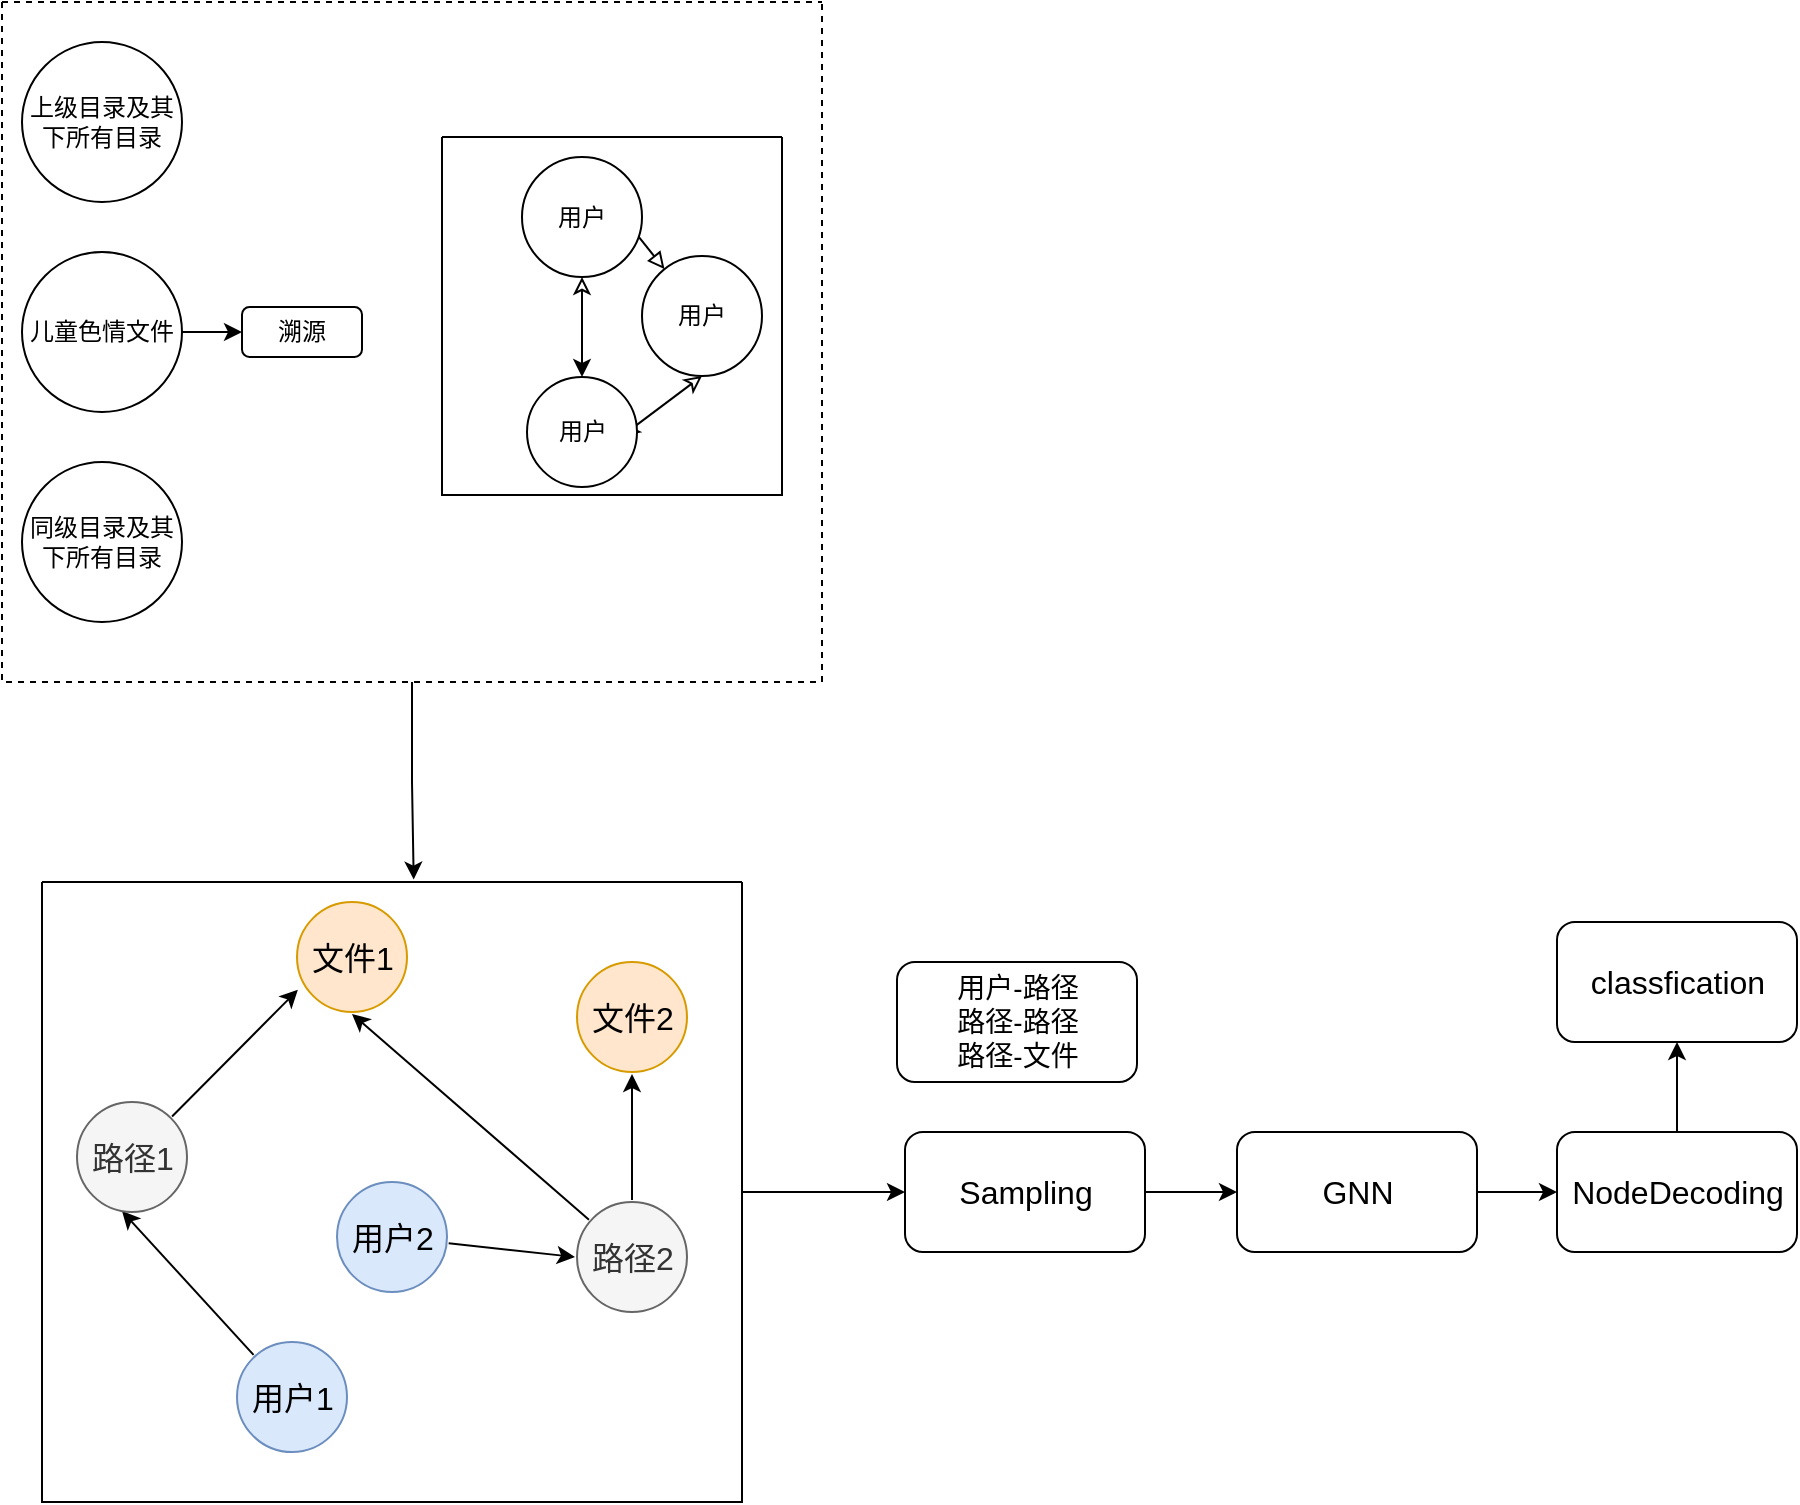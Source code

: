 <mxfile version="21.1.5" type="github">
  <diagram name="第 1 页" id="0jJtAeKh6F2pnRWyd7BW">
    <mxGraphModel dx="2926" dy="1956" grid="1" gridSize="10" guides="1" tooltips="1" connect="1" arrows="1" fold="1" page="1" pageScale="1" pageWidth="827" pageHeight="1169" math="0" shadow="0">
      <root>
        <mxCell id="0" />
        <mxCell id="1" parent="0" />
        <mxCell id="DMLcDICv1TklfwuALCX9-1" value="文件1" style="ellipse;whiteSpace=wrap;html=1;aspect=fixed;fillColor=#ffe6cc;strokeColor=#d79b00;fontSize=16;perimeterSpacing=1;" parent="1" vertex="1">
          <mxGeometry x="-712.5" y="390" width="55" height="55" as="geometry" />
        </mxCell>
        <mxCell id="DMLcDICv1TklfwuALCX9-5" style="rounded=0;orthogonalLoop=1;jettySize=auto;html=1;entryX=0.5;entryY=1;entryDx=0;entryDy=0;fontSize=16;" parent="1" source="DMLcDICv1TklfwuALCX9-2" target="DMLcDICv1TklfwuALCX9-1" edge="1">
          <mxGeometry relative="1" as="geometry" />
        </mxCell>
        <mxCell id="DMLcDICv1TklfwuALCX9-6" style="rounded=0;orthogonalLoop=1;jettySize=auto;html=1;fontSize=16;" parent="1" source="DMLcDICv1TklfwuALCX9-2" target="DMLcDICv1TklfwuALCX9-3" edge="1">
          <mxGeometry relative="1" as="geometry" />
        </mxCell>
        <mxCell id="DMLcDICv1TklfwuALCX9-2" value="路径2" style="ellipse;whiteSpace=wrap;html=1;aspect=fixed;fillColor=#f5f5f5;fontColor=#333333;strokeColor=#666666;fontSize=16;perimeterSpacing=1;" parent="1" vertex="1">
          <mxGeometry x="-572.5" y="540" width="55" height="55" as="geometry" />
        </mxCell>
        <mxCell id="DMLcDICv1TklfwuALCX9-3" value="文件2" style="ellipse;whiteSpace=wrap;html=1;aspect=fixed;fillColor=#ffe6cc;strokeColor=#d79b00;fontSize=16;perimeterSpacing=1;" parent="1" vertex="1">
          <mxGeometry x="-572.5" y="420" width="55" height="55" as="geometry" />
        </mxCell>
        <mxCell id="DMLcDICv1TklfwuALCX9-7" style="rounded=0;orthogonalLoop=1;jettySize=auto;html=1;entryX=0;entryY=0.5;entryDx=0;entryDy=0;fontSize=16;" parent="1" source="DMLcDICv1TklfwuALCX9-4" target="DMLcDICv1TklfwuALCX9-2" edge="1">
          <mxGeometry relative="1" as="geometry" />
        </mxCell>
        <mxCell id="DMLcDICv1TklfwuALCX9-4" value="用户2" style="ellipse;whiteSpace=wrap;html=1;aspect=fixed;fillColor=#dae8fc;strokeColor=#6c8ebf;fontSize=16;perimeterSpacing=1;" parent="1" vertex="1">
          <mxGeometry x="-692.5" y="530" width="55" height="55" as="geometry" />
        </mxCell>
        <mxCell id="DMLcDICv1TklfwuALCX9-9" style="rounded=0;orthogonalLoop=1;jettySize=auto;html=1;entryX=0.413;entryY=0.975;entryDx=0;entryDy=0;entryPerimeter=0;fontSize=16;" parent="1" source="DMLcDICv1TklfwuALCX9-8" target="DMLcDICv1TklfwuALCX9-10" edge="1">
          <mxGeometry relative="1" as="geometry" />
        </mxCell>
        <mxCell id="DMLcDICv1TklfwuALCX9-8" value="用户1" style="ellipse;whiteSpace=wrap;html=1;aspect=fixed;fillColor=#dae8fc;strokeColor=#6c8ebf;fontSize=16;perimeterSpacing=1;" parent="1" vertex="1">
          <mxGeometry x="-742.5" y="610" width="55" height="55" as="geometry" />
        </mxCell>
        <mxCell id="DMLcDICv1TklfwuALCX9-11" style="rounded=0;orthogonalLoop=1;jettySize=auto;html=1;entryX=0.025;entryY=0.788;entryDx=0;entryDy=0;entryPerimeter=0;fontSize=16;" parent="1" source="DMLcDICv1TklfwuALCX9-10" target="DMLcDICv1TklfwuALCX9-1" edge="1">
          <mxGeometry relative="1" as="geometry" />
        </mxCell>
        <mxCell id="DMLcDICv1TklfwuALCX9-10" value="路径1" style="ellipse;whiteSpace=wrap;html=1;aspect=fixed;fillColor=#f5f5f5;fontColor=#333333;strokeColor=#666666;fontSize=16;perimeterSpacing=1;" parent="1" vertex="1">
          <mxGeometry x="-822.5" y="490" width="55" height="55" as="geometry" />
        </mxCell>
        <mxCell id="DMLcDICv1TklfwuALCX9-16" style="edgeStyle=orthogonalEdgeStyle;rounded=0;orthogonalLoop=1;jettySize=auto;html=1;" parent="1" source="DMLcDICv1TklfwuALCX9-12" target="DMLcDICv1TklfwuALCX9-15" edge="1">
          <mxGeometry relative="1" as="geometry" />
        </mxCell>
        <mxCell id="DMLcDICv1TklfwuALCX9-12" value="Sampling" style="rounded=1;whiteSpace=wrap;html=1;fontSize=16;" parent="1" vertex="1">
          <mxGeometry x="-408.5" y="505" width="120" height="60" as="geometry" />
        </mxCell>
        <mxCell id="DMLcDICv1TklfwuALCX9-14" style="edgeStyle=orthogonalEdgeStyle;rounded=0;orthogonalLoop=1;jettySize=auto;html=1;" parent="1" source="DMLcDICv1TklfwuALCX9-13" target="DMLcDICv1TklfwuALCX9-12" edge="1">
          <mxGeometry relative="1" as="geometry" />
        </mxCell>
        <mxCell id="DMLcDICv1TklfwuALCX9-13" value="" style="swimlane;startSize=0;" parent="1" vertex="1">
          <mxGeometry x="-840" y="380" width="350" height="310" as="geometry" />
        </mxCell>
        <mxCell id="DMLcDICv1TklfwuALCX9-19" value="" style="edgeStyle=orthogonalEdgeStyle;rounded=0;orthogonalLoop=1;jettySize=auto;html=1;" parent="1" source="DMLcDICv1TklfwuALCX9-15" target="DMLcDICv1TklfwuALCX9-17" edge="1">
          <mxGeometry relative="1" as="geometry" />
        </mxCell>
        <mxCell id="DMLcDICv1TklfwuALCX9-15" value="GNN" style="rounded=1;whiteSpace=wrap;html=1;fontSize=16;" parent="1" vertex="1">
          <mxGeometry x="-242.5" y="505" width="120" height="60" as="geometry" />
        </mxCell>
        <mxCell id="DMLcDICv1TklfwuALCX9-20" value="" style="edgeStyle=orthogonalEdgeStyle;rounded=0;orthogonalLoop=1;jettySize=auto;html=1;" parent="1" source="DMLcDICv1TklfwuALCX9-17" target="DMLcDICv1TklfwuALCX9-18" edge="1">
          <mxGeometry relative="1" as="geometry" />
        </mxCell>
        <mxCell id="DMLcDICv1TklfwuALCX9-17" value="NodeDecoding" style="rounded=1;whiteSpace=wrap;html=1;fontSize=16;" parent="1" vertex="1">
          <mxGeometry x="-82.5" y="505" width="120" height="60" as="geometry" />
        </mxCell>
        <mxCell id="DMLcDICv1TklfwuALCX9-18" value="classfication" style="rounded=1;whiteSpace=wrap;html=1;fontSize=16;" parent="1" vertex="1">
          <mxGeometry x="-82.5" y="400" width="120" height="60" as="geometry" />
        </mxCell>
        <mxCell id="DMLcDICv1TklfwuALCX9-21" value="&lt;font style=&quot;font-size: 14px;&quot;&gt;用户-路径&lt;br&gt;路径-路径&lt;br&gt;路径-文件&lt;/font&gt;" style="rounded=1;whiteSpace=wrap;html=1;" parent="1" vertex="1">
          <mxGeometry x="-412.5" y="420" width="120" height="60" as="geometry" />
        </mxCell>
        <mxCell id="dS2j2X276p1JeOQ_XhEf-21" value="" style="group" vertex="1" connectable="0" parent="1">
          <mxGeometry x="-860" y="-60" width="410" height="340" as="geometry" />
        </mxCell>
        <mxCell id="dS2j2X276p1JeOQ_XhEf-11" value="" style="swimlane;startSize=0;dashed=1;" vertex="1" parent="dS2j2X276p1JeOQ_XhEf-21">
          <mxGeometry width="410" height="340" as="geometry" />
        </mxCell>
        <mxCell id="dS2j2X276p1JeOQ_XhEf-13" value="同级目录及其下所有目录" style="ellipse;whiteSpace=wrap;html=1;aspect=fixed;" vertex="1" parent="dS2j2X276p1JeOQ_XhEf-11">
          <mxGeometry x="10" y="230" width="80" height="80" as="geometry" />
        </mxCell>
        <mxCell id="dS2j2X276p1JeOQ_XhEf-14" value="上级目录及其下所有目录" style="ellipse;whiteSpace=wrap;html=1;aspect=fixed;" vertex="1" parent="dS2j2X276p1JeOQ_XhEf-11">
          <mxGeometry x="10" y="20" width="80" height="80" as="geometry" />
        </mxCell>
        <mxCell id="dS2j2X276p1JeOQ_XhEf-17" value="" style="swimlane;startSize=0;" vertex="1" parent="dS2j2X276p1JeOQ_XhEf-11">
          <mxGeometry x="220" y="67.5" width="170" height="179" as="geometry" />
        </mxCell>
        <mxCell id="dS2j2X276p1JeOQ_XhEf-19" style="rounded=0;orthogonalLoop=1;jettySize=auto;html=1;startArrow=block;startFill=0;" edge="1" parent="dS2j2X276p1JeOQ_XhEf-17" source="dS2j2X276p1JeOQ_XhEf-16">
          <mxGeometry relative="1" as="geometry">
            <mxPoint x="90" y="39.5" as="targetPoint" />
          </mxGeometry>
        </mxCell>
        <mxCell id="dS2j2X276p1JeOQ_XhEf-20" style="rounded=0;orthogonalLoop=1;jettySize=auto;html=1;exitX=0.5;exitY=1;exitDx=0;exitDy=0;startArrow=classic;startFill=0;" edge="1" parent="dS2j2X276p1JeOQ_XhEf-17" source="dS2j2X276p1JeOQ_XhEf-16">
          <mxGeometry relative="1" as="geometry">
            <mxPoint x="90" y="149.5" as="targetPoint" />
          </mxGeometry>
        </mxCell>
        <mxCell id="dS2j2X276p1JeOQ_XhEf-16" value="用户" style="ellipse;whiteSpace=wrap;html=1;aspect=fixed;" vertex="1" parent="dS2j2X276p1JeOQ_XhEf-17">
          <mxGeometry x="100" y="59.5" width="60" height="60" as="geometry" />
        </mxCell>
        <mxCell id="dS2j2X276p1JeOQ_XhEf-1" value="儿童色情文件" style="ellipse;whiteSpace=wrap;html=1;aspect=fixed;" vertex="1" parent="dS2j2X276p1JeOQ_XhEf-11">
          <mxGeometry x="10" y="125" width="80" height="80" as="geometry" />
        </mxCell>
        <mxCell id="dS2j2X276p1JeOQ_XhEf-6" value="溯源" style="rounded=1;whiteSpace=wrap;html=1;" vertex="1" parent="dS2j2X276p1JeOQ_XhEf-11">
          <mxGeometry x="120" y="152.5" width="60" height="25" as="geometry" />
        </mxCell>
        <mxCell id="dS2j2X276p1JeOQ_XhEf-10" value="" style="edgeStyle=orthogonalEdgeStyle;rounded=0;orthogonalLoop=1;jettySize=auto;html=1;" edge="1" parent="dS2j2X276p1JeOQ_XhEf-11" source="dS2j2X276p1JeOQ_XhEf-1" target="dS2j2X276p1JeOQ_XhEf-6">
          <mxGeometry relative="1" as="geometry" />
        </mxCell>
        <mxCell id="dS2j2X276p1JeOQ_XhEf-18" value="" style="group" vertex="1" connectable="0" parent="dS2j2X276p1JeOQ_XhEf-21">
          <mxGeometry x="260" y="77.5" width="60" height="165" as="geometry" />
        </mxCell>
        <mxCell id="dS2j2X276p1JeOQ_XhEf-7" value="用户" style="ellipse;whiteSpace=wrap;html=1;aspect=fixed;" vertex="1" parent="dS2j2X276p1JeOQ_XhEf-18">
          <mxGeometry width="60" height="60" as="geometry" />
        </mxCell>
        <mxCell id="dS2j2X276p1JeOQ_XhEf-8" value="用户" style="ellipse;whiteSpace=wrap;html=1;aspect=fixed;" vertex="1" parent="dS2j2X276p1JeOQ_XhEf-18">
          <mxGeometry x="2.5" y="110" width="55" height="55" as="geometry" />
        </mxCell>
        <mxCell id="dS2j2X276p1JeOQ_XhEf-9" style="edgeStyle=orthogonalEdgeStyle;rounded=0;orthogonalLoop=1;jettySize=auto;html=1;entryX=0.5;entryY=0;entryDx=0;entryDy=0;startArrow=classic;startFill=0;" edge="1" parent="dS2j2X276p1JeOQ_XhEf-18" source="dS2j2X276p1JeOQ_XhEf-7" target="dS2j2X276p1JeOQ_XhEf-8">
          <mxGeometry relative="1" as="geometry" />
        </mxCell>
        <mxCell id="dS2j2X276p1JeOQ_XhEf-33" style="edgeStyle=orthogonalEdgeStyle;rounded=0;orthogonalLoop=1;jettySize=auto;html=1;entryX=0.531;entryY=-0.004;entryDx=0;entryDy=0;entryPerimeter=0;" edge="1" parent="1" source="dS2j2X276p1JeOQ_XhEf-11" target="DMLcDICv1TklfwuALCX9-13">
          <mxGeometry relative="1" as="geometry" />
        </mxCell>
      </root>
    </mxGraphModel>
  </diagram>
</mxfile>
